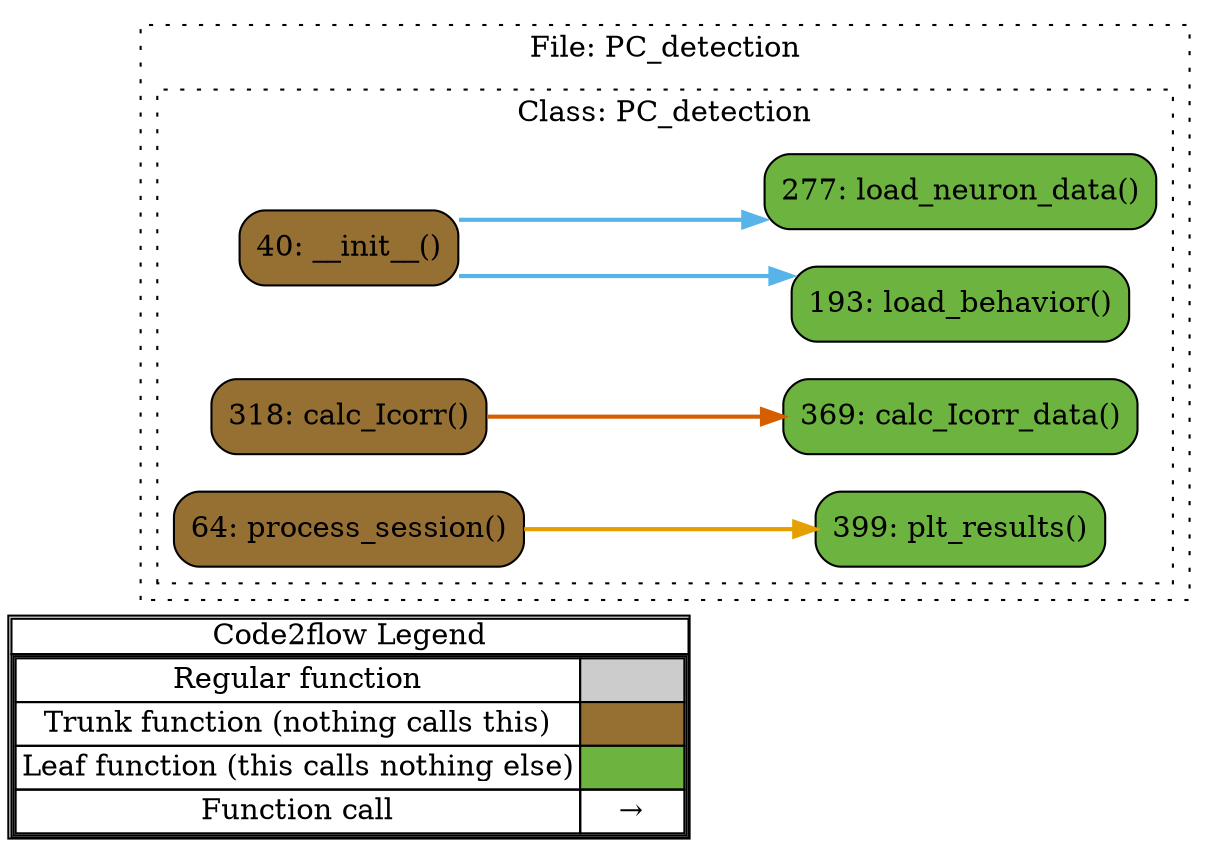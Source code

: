 digraph G {
concentrate=true;
splines="ortho";
rankdir="LR";
subgraph legend{
    rank = min;
    label = "legend";
    Legend [shape=none, margin=0, label = <
        <table cellspacing="0" cellpadding="0" border="1"><tr><td>Code2flow Legend</td></tr><tr><td>
        <table cellspacing="0">
        <tr><td>Regular function</td><td width="50px" bgcolor='#cccccc'></td></tr>
        <tr><td>Trunk function (nothing calls this)</td><td bgcolor='#966F33'></td></tr>
        <tr><td>Leaf function (this calls nothing else)</td><td bgcolor='#6db33f'></td></tr>
        <tr><td>Function call</td><td><font color='black'>&#8594;</font></td></tr>
        </table></td></tr></table>
        >];
}node_749cc572 [label="40: __init__()" name="PC_detection::PC_detection.__init__" shape="rect" style="rounded,filled" fillcolor="#966F33" ];
node_bee83e8e [label="318: calc_Icorr()" name="PC_detection::PC_detection.calc_Icorr" shape="rect" style="rounded,filled" fillcolor="#966F33" ];
node_904de3ae [label="369: calc_Icorr_data()" name="PC_detection::PC_detection.calc_Icorr_data" shape="rect" style="rounded,filled" fillcolor="#6db33f" ];
node_f4c40699 [label="193: load_behavior()" name="PC_detection::PC_detection.load_behavior" shape="rect" style="rounded,filled" fillcolor="#6db33f" ];
node_2b3a69ba [label="277: load_neuron_data()" name="PC_detection::PC_detection.load_neuron_data" shape="rect" style="rounded,filled" fillcolor="#6db33f" ];
node_97991591 [label="399: plt_results()" name="PC_detection::PC_detection.plt_results" shape="rect" style="rounded,filled" fillcolor="#6db33f" ];
node_bb887719 [label="64: process_session()" name="PC_detection::PC_detection.process_session" shape="rect" style="rounded,filled" fillcolor="#966F33" ];
node_749cc572 -> node_f4c40699 [color="#56B4E9" penwidth="2"];
node_749cc572 -> node_2b3a69ba [color="#56B4E9" penwidth="2"];
node_bee83e8e -> node_904de3ae [color="#D55E00" penwidth="2"];
node_bb887719 -> node_97991591 [color="#E69F00" penwidth="2"];
node_bb887719 -> node_97991591 [color="#E69F00" penwidth="2"];
subgraph cluster_661ca708 {
    label="File: PC_detection";
    name="PC_detection";
    style="filled";
    graph[style=dotted];
    subgraph cluster_e1d37a58 {
        node_749cc572 node_bb887719 node_f4c40699 node_2b3a69ba node_bee83e8e node_904de3ae node_97991591;
        label="Class: PC_detection";
        name="PC_detection";
        style="filled";
        graph[style=dotted];
    };
};
}
